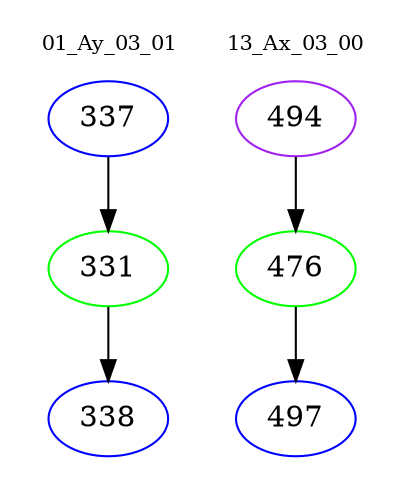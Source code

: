 digraph{
subgraph cluster_0 {
color = white
label = "01_Ay_03_01";
fontsize=10;
T0_337 [label="337", color="blue"]
T0_337 -> T0_331 [color="black"]
T0_331 [label="331", color="green"]
T0_331 -> T0_338 [color="black"]
T0_338 [label="338", color="blue"]
}
subgraph cluster_1 {
color = white
label = "13_Ax_03_00";
fontsize=10;
T1_494 [label="494", color="purple"]
T1_494 -> T1_476 [color="black"]
T1_476 [label="476", color="green"]
T1_476 -> T1_497 [color="black"]
T1_497 [label="497", color="blue"]
}
}
